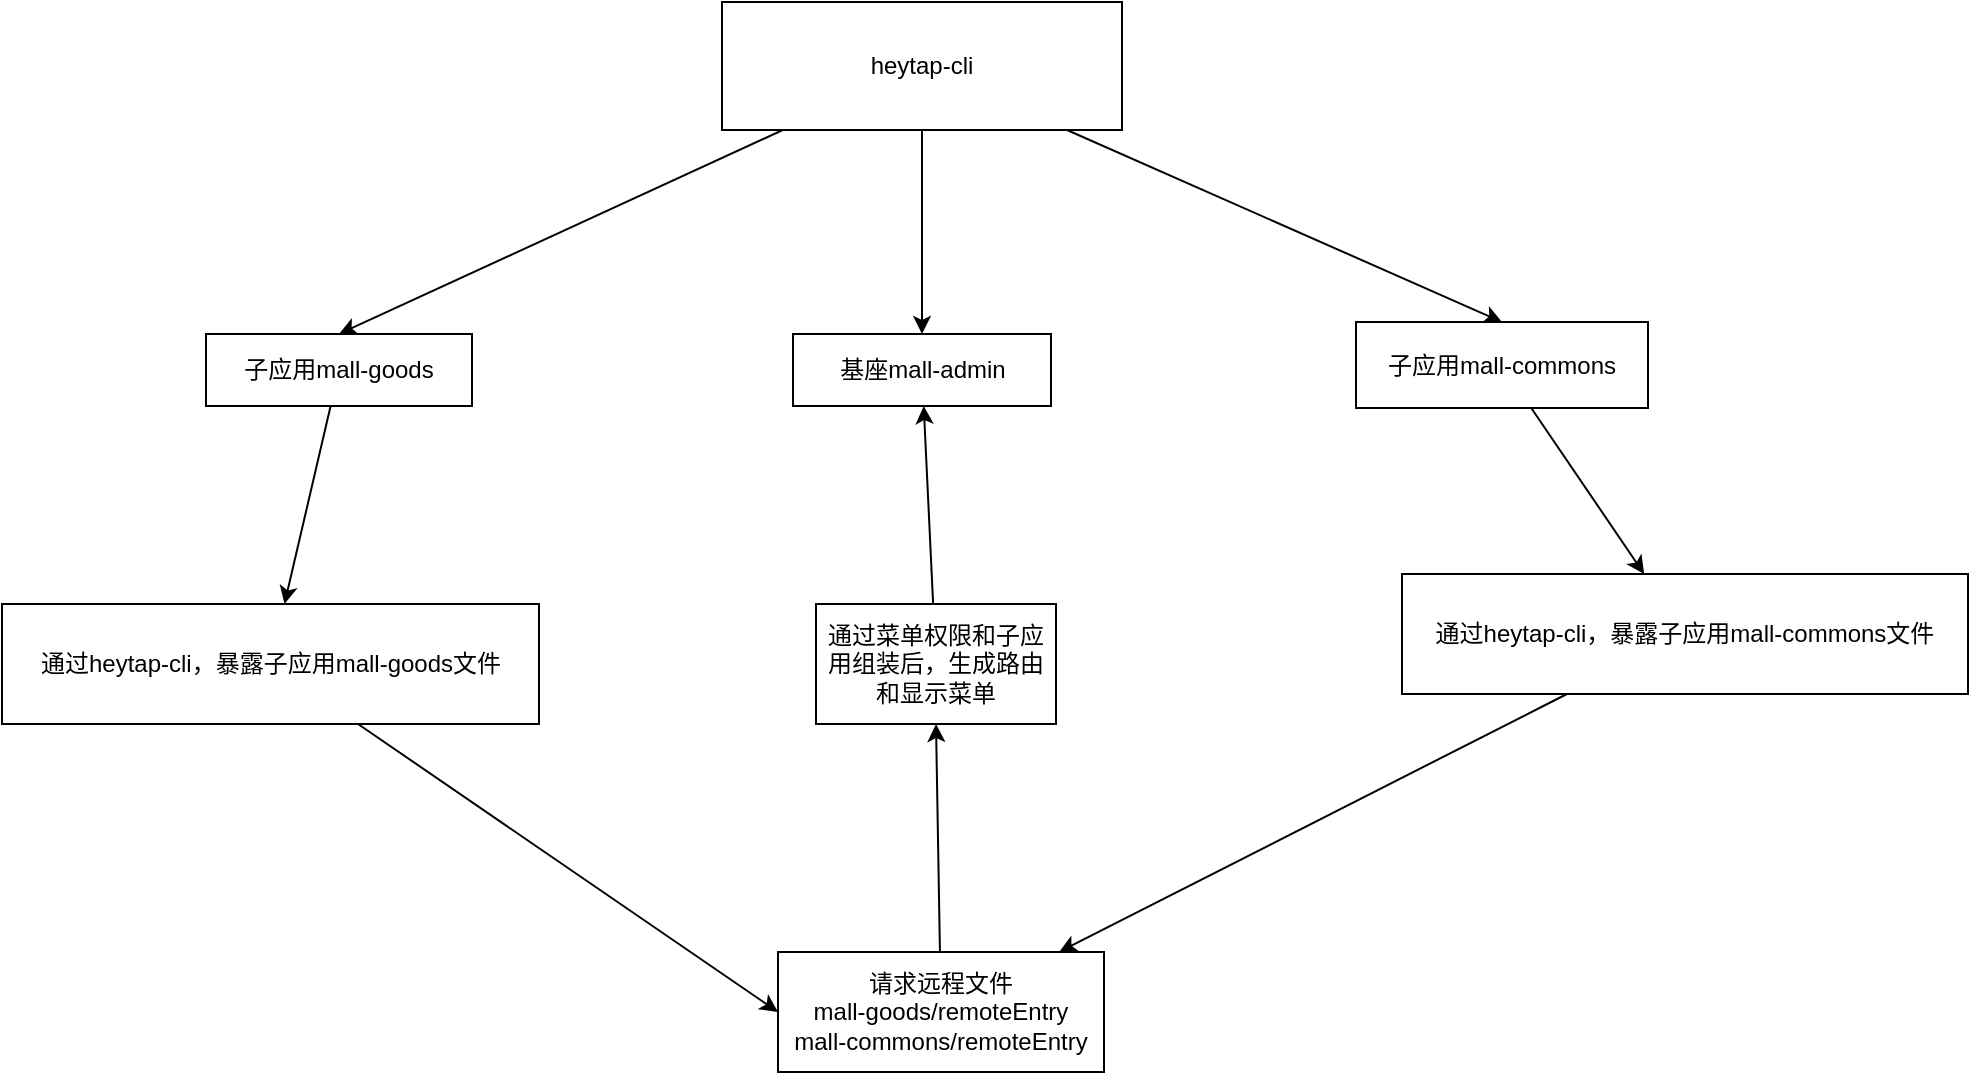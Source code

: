 <mxfile version="21.2.2" type="github">
  <diagram name="Page-1" id="2ca16b54-16f6-2749-3443-fa8db7711227">
    <mxGraphModel dx="1434" dy="764" grid="0" gridSize="10" guides="1" tooltips="1" connect="1" arrows="1" fold="1" page="0" pageScale="1" pageWidth="1100" pageHeight="850" background="none" math="0" shadow="0">
      <root>
        <mxCell id="0" />
        <mxCell id="1" parent="0" />
        <mxCell id="bgwNf0LU1zgc09vJRJOy-1" value="基座mall-admin" style="rounded=0;whiteSpace=wrap;html=1;shadow=0;glass=0;" vertex="1" parent="1">
          <mxGeometry x="557.5" y="456" width="129" height="36" as="geometry" />
        </mxCell>
        <mxCell id="bgwNf0LU1zgc09vJRJOy-15" value="" style="edgeStyle=none;rounded=0;orthogonalLoop=1;jettySize=auto;html=1;fontFamily=Helvetica;fontSize=12;fontColor=default;" edge="1" parent="1" source="bgwNf0LU1zgc09vJRJOy-4" target="bgwNf0LU1zgc09vJRJOy-1">
          <mxGeometry relative="1" as="geometry">
            <Array as="points">
              <mxPoint x="622" y="374" />
            </Array>
          </mxGeometry>
        </mxCell>
        <mxCell id="bgwNf0LU1zgc09vJRJOy-18" style="edgeStyle=none;rounded=0;orthogonalLoop=1;jettySize=auto;html=1;entryX=0.5;entryY=0;entryDx=0;entryDy=0;fontFamily=Helvetica;fontSize=12;fontColor=default;" edge="1" parent="1" source="bgwNf0LU1zgc09vJRJOy-4" target="bgwNf0LU1zgc09vJRJOy-16">
          <mxGeometry relative="1" as="geometry" />
        </mxCell>
        <mxCell id="bgwNf0LU1zgc09vJRJOy-29" style="edgeStyle=none;rounded=0;orthogonalLoop=1;jettySize=auto;html=1;entryX=0.5;entryY=0;entryDx=0;entryDy=0;fontFamily=Helvetica;fontSize=12;fontColor=default;" edge="1" parent="1" source="bgwNf0LU1zgc09vJRJOy-4" target="bgwNf0LU1zgc09vJRJOy-17">
          <mxGeometry relative="1" as="geometry" />
        </mxCell>
        <mxCell id="bgwNf0LU1zgc09vJRJOy-4" value="heytap-cli" style="rounded=0;whiteSpace=wrap;html=1;" vertex="1" parent="1">
          <mxGeometry x="522" y="290" width="200" height="64" as="geometry" />
        </mxCell>
        <mxCell id="bgwNf0LU1zgc09vJRJOy-21" value="" style="edgeStyle=none;rounded=0;orthogonalLoop=1;jettySize=auto;html=1;fontFamily=Helvetica;fontSize=12;fontColor=default;" edge="1" parent="1" source="bgwNf0LU1zgc09vJRJOy-16" target="bgwNf0LU1zgc09vJRJOy-20">
          <mxGeometry relative="1" as="geometry" />
        </mxCell>
        <mxCell id="bgwNf0LU1zgc09vJRJOy-16" value="子应用mall-goods" style="rounded=0;whiteSpace=wrap;html=1;strokeColor=default;fontFamily=Helvetica;fontSize=12;fontColor=default;fillColor=default;" vertex="1" parent="1">
          <mxGeometry x="264" y="456" width="133" height="36" as="geometry" />
        </mxCell>
        <mxCell id="bgwNf0LU1zgc09vJRJOy-27" value="" style="edgeStyle=none;rounded=0;orthogonalLoop=1;jettySize=auto;html=1;fontFamily=Helvetica;fontSize=12;fontColor=default;" edge="1" parent="1" source="bgwNf0LU1zgc09vJRJOy-17" target="bgwNf0LU1zgc09vJRJOy-26">
          <mxGeometry relative="1" as="geometry" />
        </mxCell>
        <mxCell id="bgwNf0LU1zgc09vJRJOy-17" value="子应用mall-commons" style="rounded=0;whiteSpace=wrap;html=1;strokeColor=default;fontFamily=Helvetica;fontSize=12;fontColor=default;fillColor=default;" vertex="1" parent="1">
          <mxGeometry x="839" y="450" width="146" height="43" as="geometry" />
        </mxCell>
        <mxCell id="bgwNf0LU1zgc09vJRJOy-30" style="edgeStyle=none;rounded=0;orthogonalLoop=1;jettySize=auto;html=1;entryX=0;entryY=0.5;entryDx=0;entryDy=0;fontFamily=Helvetica;fontSize=12;fontColor=default;" edge="1" parent="1" source="bgwNf0LU1zgc09vJRJOy-20" target="bgwNf0LU1zgc09vJRJOy-28">
          <mxGeometry relative="1" as="geometry" />
        </mxCell>
        <mxCell id="bgwNf0LU1zgc09vJRJOy-20" value="通过heytap-cli，暴露子应用mall-goods文件" style="whiteSpace=wrap;html=1;rounded=0;" vertex="1" parent="1">
          <mxGeometry x="162" y="591" width="268.5" height="60" as="geometry" />
        </mxCell>
        <mxCell id="bgwNf0LU1zgc09vJRJOy-31" style="edgeStyle=none;rounded=0;orthogonalLoop=1;jettySize=auto;html=1;fontFamily=Helvetica;fontSize=12;fontColor=default;" edge="1" parent="1" source="bgwNf0LU1zgc09vJRJOy-26" target="bgwNf0LU1zgc09vJRJOy-28">
          <mxGeometry relative="1" as="geometry" />
        </mxCell>
        <mxCell id="bgwNf0LU1zgc09vJRJOy-26" value="&lt;span style=&quot;color: rgb(0, 0, 0); font-family: Helvetica; font-size: 12px; font-style: normal; font-variant-ligatures: normal; font-variant-caps: normal; font-weight: 400; letter-spacing: normal; orphans: 2; text-align: center; text-indent: 0px; text-transform: none; widows: 2; word-spacing: 0px; -webkit-text-stroke-width: 0px; background-color: rgb(255, 255, 255); text-decoration-thickness: initial; text-decoration-style: initial; text-decoration-color: initial; float: none; display: inline !important;&quot;&gt;通过heytap-cli，暴露子应用mall-commons&lt;/span&gt;&lt;span style=&quot;color: rgb(0, 0, 0); font-family: Helvetica; font-size: 12px; font-style: normal; font-variant-ligatures: normal; font-variant-caps: normal; font-weight: 400; letter-spacing: normal; orphans: 2; text-align: center; text-indent: 0px; text-transform: none; widows: 2; word-spacing: 0px; -webkit-text-stroke-width: 0px; background-color: rgb(255, 255, 255); text-decoration-thickness: initial; text-decoration-style: initial; text-decoration-color: initial; float: none; display: inline !important;&quot;&gt;文件&lt;/span&gt;" style="whiteSpace=wrap;html=1;rounded=0;" vertex="1" parent="1">
          <mxGeometry x="862" y="576" width="283" height="60" as="geometry" />
        </mxCell>
        <mxCell id="bgwNf0LU1zgc09vJRJOy-33" style="edgeStyle=none;rounded=0;orthogonalLoop=1;jettySize=auto;html=1;entryX=0.5;entryY=1;entryDx=0;entryDy=0;fontFamily=Helvetica;fontSize=12;fontColor=default;" edge="1" parent="1" source="bgwNf0LU1zgc09vJRJOy-28" target="bgwNf0LU1zgc09vJRJOy-32">
          <mxGeometry relative="1" as="geometry" />
        </mxCell>
        <mxCell id="bgwNf0LU1zgc09vJRJOy-28" value="请求远程文件&lt;br&gt;mall-goods/remoteEntry&lt;br&gt;mall-commons/remoteEntry" style="rounded=0;whiteSpace=wrap;html=1;strokeColor=default;fontFamily=Helvetica;fontSize=12;fontColor=default;fillColor=default;" vertex="1" parent="1">
          <mxGeometry x="550" y="765" width="163" height="60" as="geometry" />
        </mxCell>
        <mxCell id="bgwNf0LU1zgc09vJRJOy-34" value="" style="edgeStyle=none;rounded=0;orthogonalLoop=1;jettySize=auto;html=1;fontFamily=Helvetica;fontSize=12;fontColor=default;" edge="1" parent="1" source="bgwNf0LU1zgc09vJRJOy-32" target="bgwNf0LU1zgc09vJRJOy-1">
          <mxGeometry relative="1" as="geometry" />
        </mxCell>
        <mxCell id="bgwNf0LU1zgc09vJRJOy-32" value="通过菜单权限和子应用组装后，生成路由和显示菜单" style="rounded=0;whiteSpace=wrap;html=1;strokeColor=default;fontFamily=Helvetica;fontSize=12;fontColor=default;fillColor=default;" vertex="1" parent="1">
          <mxGeometry x="569" y="591" width="120" height="60" as="geometry" />
        </mxCell>
      </root>
    </mxGraphModel>
  </diagram>
</mxfile>
